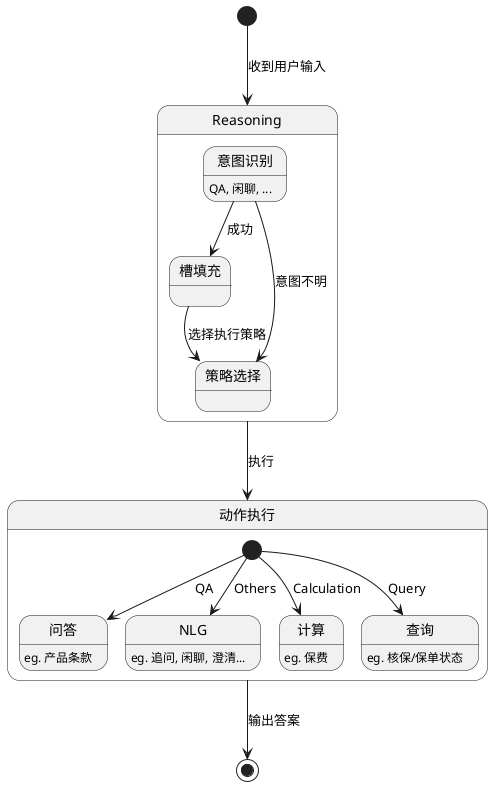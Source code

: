 @startuml

[*] --> Reasoning: 收到用户输入
Reasoning --> 动作执行 : 执行
动作执行 --> [*] : 输出答案

state Reasoning {
意图识别 --> 槽填充 : 成功
意图识别 : QA, 闲聊, ...
意图识别 --> 策略选择 : 意图不明
槽填充 --> 策略选择 : 选择执行策略
}

state 动作执行 {
    [*] --> 问答: QA
    问答 : eg. 产品条款
    [*] --> NLG : Others
    NLG : eg. 追问, 闲聊, 澄清...
    [*] --> 计算 : Calculation
    计算: eg. 保费
    [*] --> 查询 : Query
    查询: eg. 核保/保单状态
}

@enduml